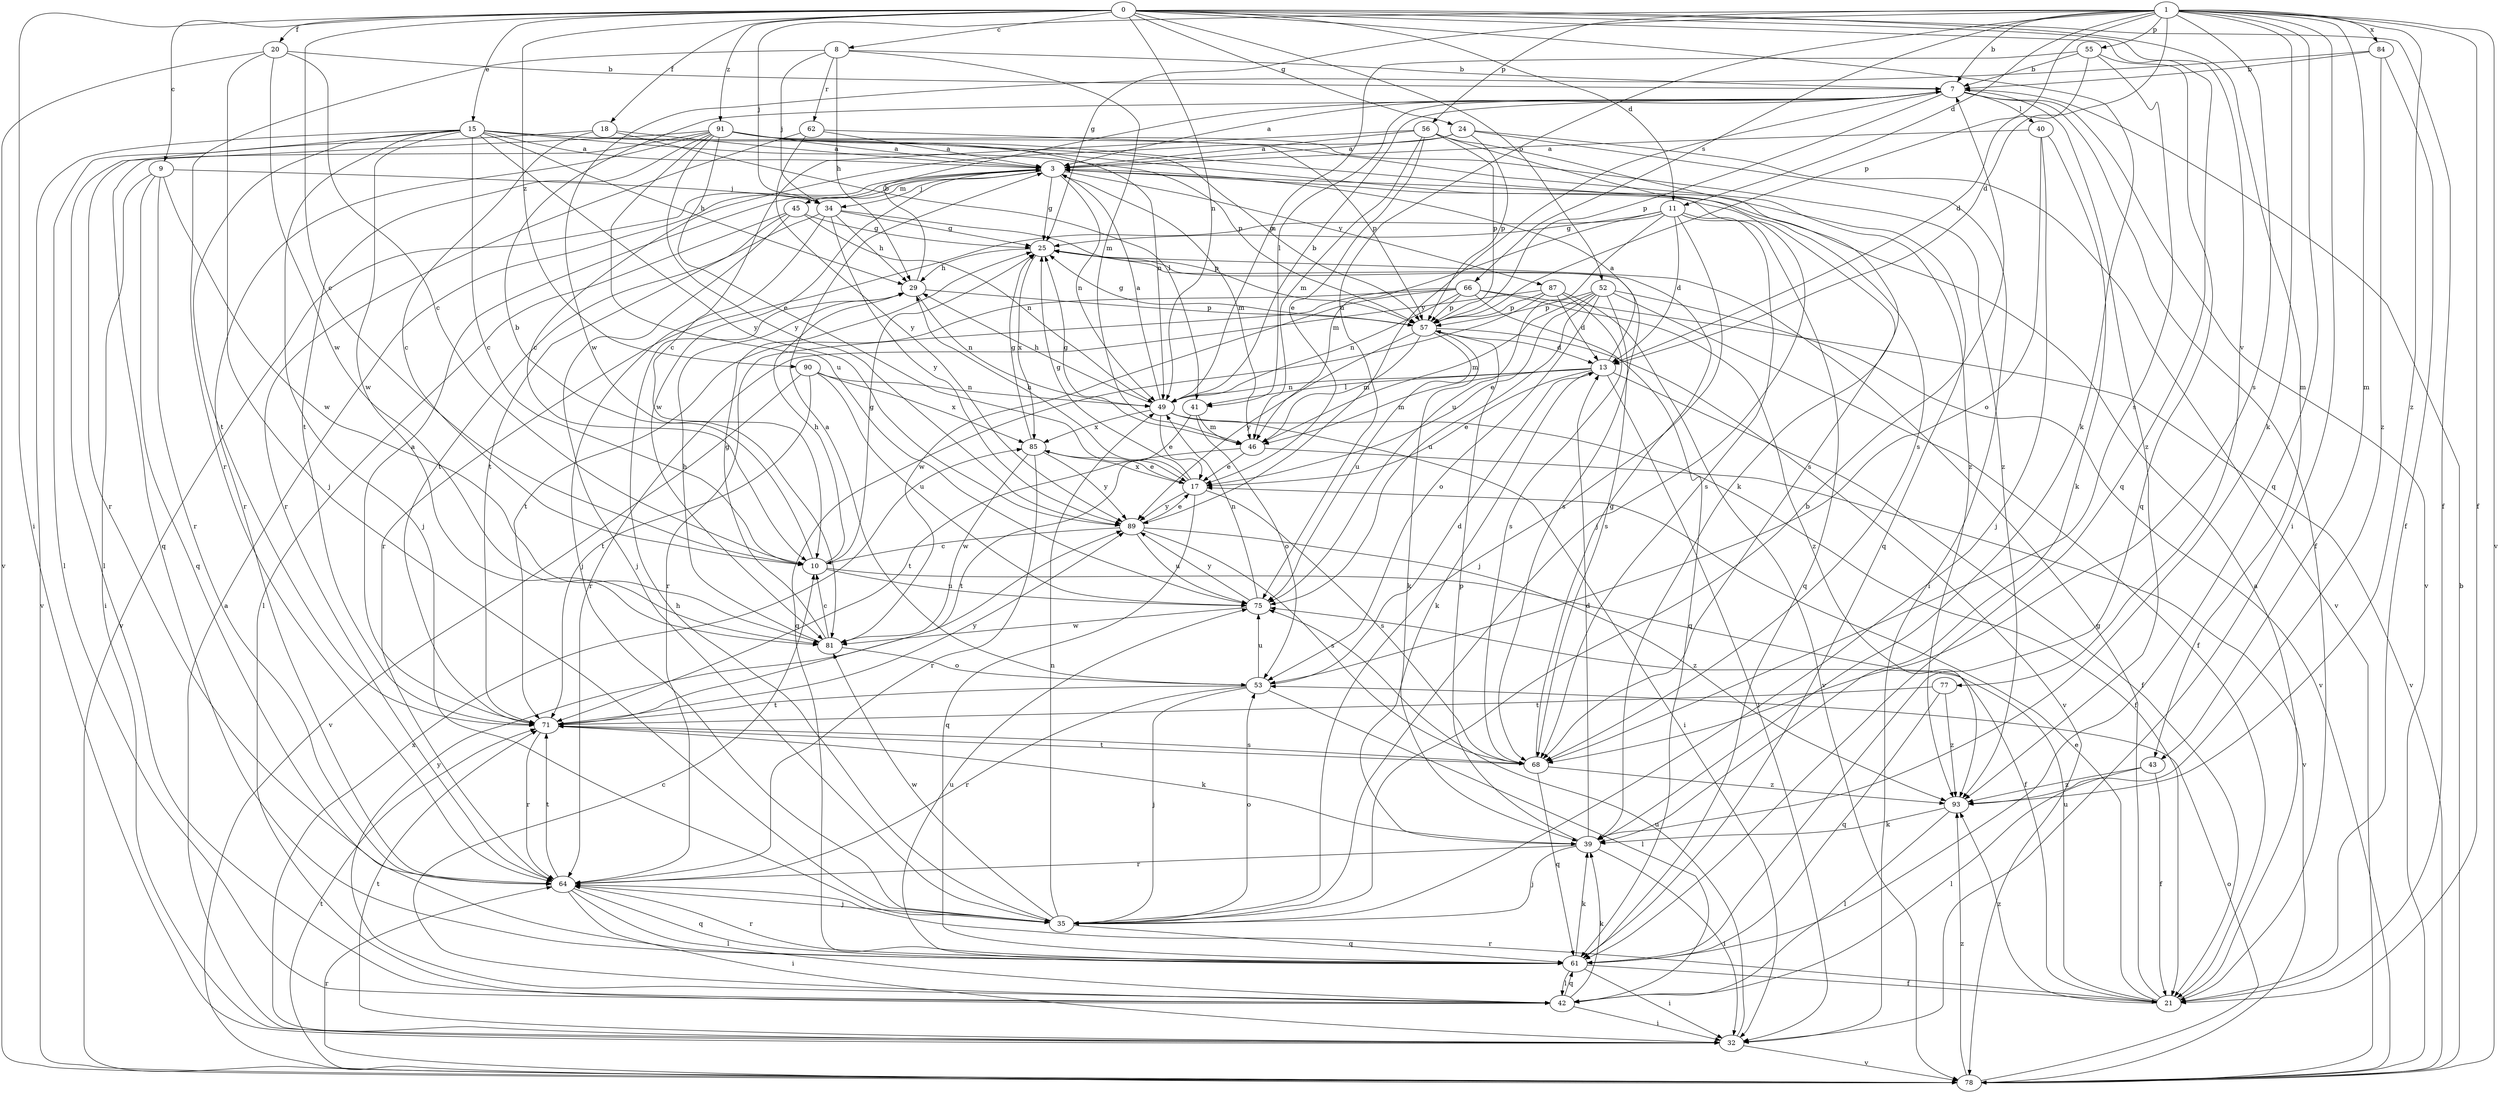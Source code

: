 strict digraph  {
0;
1;
3;
7;
8;
9;
10;
11;
13;
15;
17;
18;
20;
21;
24;
25;
29;
32;
34;
35;
39;
40;
41;
42;
43;
45;
46;
49;
52;
53;
55;
56;
57;
61;
62;
64;
66;
68;
71;
75;
77;
78;
81;
84;
85;
87;
89;
90;
91;
93;
0 -> 8  [label=c];
0 -> 9  [label=c];
0 -> 10  [label=c];
0 -> 11  [label=d];
0 -> 15  [label=e];
0 -> 18  [label=f];
0 -> 20  [label=f];
0 -> 21  [label=f];
0 -> 24  [label=g];
0 -> 32  [label=i];
0 -> 39  [label=k];
0 -> 43  [label=m];
0 -> 49  [label=n];
0 -> 52  [label=o];
0 -> 61  [label=q];
0 -> 77  [label=v];
0 -> 90  [label=z];
0 -> 91  [label=z];
1 -> 7  [label=b];
1 -> 11  [label=d];
1 -> 13  [label=d];
1 -> 21  [label=f];
1 -> 25  [label=g];
1 -> 32  [label=i];
1 -> 34  [label=j];
1 -> 39  [label=k];
1 -> 43  [label=m];
1 -> 55  [label=p];
1 -> 56  [label=p];
1 -> 57  [label=p];
1 -> 61  [label=q];
1 -> 66  [label=s];
1 -> 68  [label=s];
1 -> 75  [label=u];
1 -> 78  [label=v];
1 -> 84  [label=x];
1 -> 93  [label=z];
3 -> 25  [label=g];
3 -> 34  [label=j];
3 -> 45  [label=m];
3 -> 46  [label=m];
3 -> 49  [label=n];
3 -> 68  [label=s];
3 -> 78  [label=v];
3 -> 81  [label=w];
3 -> 87  [label=y];
7 -> 3  [label=a];
7 -> 21  [label=f];
7 -> 40  [label=l];
7 -> 41  [label=l];
7 -> 57  [label=p];
7 -> 78  [label=v];
7 -> 89  [label=y];
7 -> 93  [label=z];
8 -> 7  [label=b];
8 -> 29  [label=h];
8 -> 34  [label=j];
8 -> 46  [label=m];
8 -> 62  [label=r];
8 -> 64  [label=r];
9 -> 32  [label=i];
9 -> 34  [label=j];
9 -> 61  [label=q];
9 -> 64  [label=r];
9 -> 81  [label=w];
10 -> 7  [label=b];
10 -> 21  [label=f];
10 -> 25  [label=g];
10 -> 29  [label=h];
10 -> 75  [label=u];
11 -> 13  [label=d];
11 -> 25  [label=g];
11 -> 35  [label=j];
11 -> 46  [label=m];
11 -> 61  [label=q];
11 -> 64  [label=r];
11 -> 68  [label=s];
11 -> 75  [label=u];
13 -> 3  [label=a];
13 -> 17  [label=e];
13 -> 21  [label=f];
13 -> 32  [label=i];
13 -> 39  [label=k];
13 -> 41  [label=l];
13 -> 46  [label=m];
13 -> 49  [label=n];
15 -> 3  [label=a];
15 -> 10  [label=c];
15 -> 29  [label=h];
15 -> 35  [label=j];
15 -> 57  [label=p];
15 -> 64  [label=r];
15 -> 68  [label=s];
15 -> 71  [label=t];
15 -> 78  [label=v];
15 -> 81  [label=w];
15 -> 89  [label=y];
15 -> 93  [label=z];
17 -> 25  [label=g];
17 -> 29  [label=h];
17 -> 61  [label=q];
17 -> 68  [label=s];
17 -> 85  [label=x];
17 -> 89  [label=y];
18 -> 3  [label=a];
18 -> 10  [label=c];
18 -> 41  [label=l];
18 -> 42  [label=l];
20 -> 7  [label=b];
20 -> 10  [label=c];
20 -> 35  [label=j];
20 -> 78  [label=v];
20 -> 81  [label=w];
21 -> 3  [label=a];
21 -> 17  [label=e];
21 -> 25  [label=g];
21 -> 64  [label=r];
21 -> 75  [label=u];
21 -> 93  [label=z];
24 -> 3  [label=a];
24 -> 10  [label=c];
24 -> 32  [label=i];
24 -> 57  [label=p];
24 -> 78  [label=v];
25 -> 29  [label=h];
25 -> 68  [label=s];
25 -> 85  [label=x];
29 -> 7  [label=b];
29 -> 49  [label=n];
29 -> 57  [label=p];
32 -> 3  [label=a];
32 -> 71  [label=t];
32 -> 75  [label=u];
32 -> 78  [label=v];
32 -> 85  [label=x];
34 -> 25  [label=g];
34 -> 29  [label=h];
34 -> 35  [label=j];
34 -> 57  [label=p];
34 -> 71  [label=t];
34 -> 89  [label=y];
35 -> 7  [label=b];
35 -> 29  [label=h];
35 -> 49  [label=n];
35 -> 53  [label=o];
35 -> 61  [label=q];
35 -> 81  [label=w];
39 -> 13  [label=d];
39 -> 32  [label=i];
39 -> 35  [label=j];
39 -> 57  [label=p];
39 -> 64  [label=r];
40 -> 3  [label=a];
40 -> 35  [label=j];
40 -> 39  [label=k];
40 -> 53  [label=o];
41 -> 46  [label=m];
41 -> 53  [label=o];
41 -> 71  [label=t];
42 -> 10  [label=c];
42 -> 32  [label=i];
42 -> 39  [label=k];
42 -> 61  [label=q];
42 -> 89  [label=y];
43 -> 21  [label=f];
43 -> 42  [label=l];
43 -> 93  [label=z];
45 -> 25  [label=g];
45 -> 35  [label=j];
45 -> 42  [label=l];
45 -> 49  [label=n];
45 -> 71  [label=t];
46 -> 17  [label=e];
46 -> 25  [label=g];
46 -> 71  [label=t];
46 -> 78  [label=v];
49 -> 3  [label=a];
49 -> 7  [label=b];
49 -> 17  [label=e];
49 -> 21  [label=f];
49 -> 29  [label=h];
49 -> 32  [label=i];
49 -> 85  [label=x];
52 -> 17  [label=e];
52 -> 21  [label=f];
52 -> 46  [label=m];
52 -> 53  [label=o];
52 -> 57  [label=p];
52 -> 68  [label=s];
52 -> 75  [label=u];
52 -> 78  [label=v];
53 -> 3  [label=a];
53 -> 13  [label=d];
53 -> 35  [label=j];
53 -> 42  [label=l];
53 -> 64  [label=r];
53 -> 71  [label=t];
53 -> 75  [label=u];
55 -> 7  [label=b];
55 -> 13  [label=d];
55 -> 49  [label=n];
55 -> 61  [label=q];
55 -> 68  [label=s];
56 -> 3  [label=a];
56 -> 10  [label=c];
56 -> 17  [label=e];
56 -> 35  [label=j];
56 -> 46  [label=m];
56 -> 57  [label=p];
56 -> 61  [label=q];
57 -> 13  [label=d];
57 -> 25  [label=g];
57 -> 39  [label=k];
57 -> 46  [label=m];
57 -> 75  [label=u];
57 -> 78  [label=v];
57 -> 89  [label=y];
61 -> 21  [label=f];
61 -> 32  [label=i];
61 -> 39  [label=k];
61 -> 42  [label=l];
61 -> 64  [label=r];
61 -> 75  [label=u];
62 -> 3  [label=a];
62 -> 57  [label=p];
62 -> 64  [label=r];
62 -> 89  [label=y];
64 -> 32  [label=i];
64 -> 35  [label=j];
64 -> 42  [label=l];
64 -> 61  [label=q];
64 -> 71  [label=t];
66 -> 49  [label=n];
66 -> 57  [label=p];
66 -> 61  [label=q];
66 -> 64  [label=r];
66 -> 71  [label=t];
66 -> 78  [label=v];
66 -> 81  [label=w];
66 -> 93  [label=z];
68 -> 25  [label=g];
68 -> 61  [label=q];
68 -> 71  [label=t];
68 -> 93  [label=z];
71 -> 3  [label=a];
71 -> 39  [label=k];
71 -> 64  [label=r];
71 -> 68  [label=s];
71 -> 89  [label=y];
75 -> 49  [label=n];
75 -> 81  [label=w];
75 -> 89  [label=y];
77 -> 61  [label=q];
77 -> 71  [label=t];
77 -> 93  [label=z];
78 -> 7  [label=b];
78 -> 53  [label=o];
78 -> 64  [label=r];
78 -> 71  [label=t];
78 -> 93  [label=z];
81 -> 10  [label=c];
81 -> 25  [label=g];
81 -> 29  [label=h];
81 -> 53  [label=o];
84 -> 7  [label=b];
84 -> 21  [label=f];
84 -> 81  [label=w];
84 -> 93  [label=z];
85 -> 17  [label=e];
85 -> 25  [label=g];
85 -> 64  [label=r];
85 -> 81  [label=w];
85 -> 89  [label=y];
87 -> 13  [label=d];
87 -> 57  [label=p];
87 -> 61  [label=q];
87 -> 64  [label=r];
87 -> 68  [label=s];
87 -> 78  [label=v];
89 -> 10  [label=c];
89 -> 17  [label=e];
89 -> 68  [label=s];
89 -> 75  [label=u];
89 -> 93  [label=z];
90 -> 49  [label=n];
90 -> 71  [label=t];
90 -> 75  [label=u];
90 -> 78  [label=v];
90 -> 85  [label=x];
91 -> 3  [label=a];
91 -> 17  [label=e];
91 -> 39  [label=k];
91 -> 42  [label=l];
91 -> 49  [label=n];
91 -> 57  [label=p];
91 -> 61  [label=q];
91 -> 64  [label=r];
91 -> 71  [label=t];
91 -> 75  [label=u];
91 -> 89  [label=y];
91 -> 93  [label=z];
93 -> 39  [label=k];
93 -> 42  [label=l];
}
